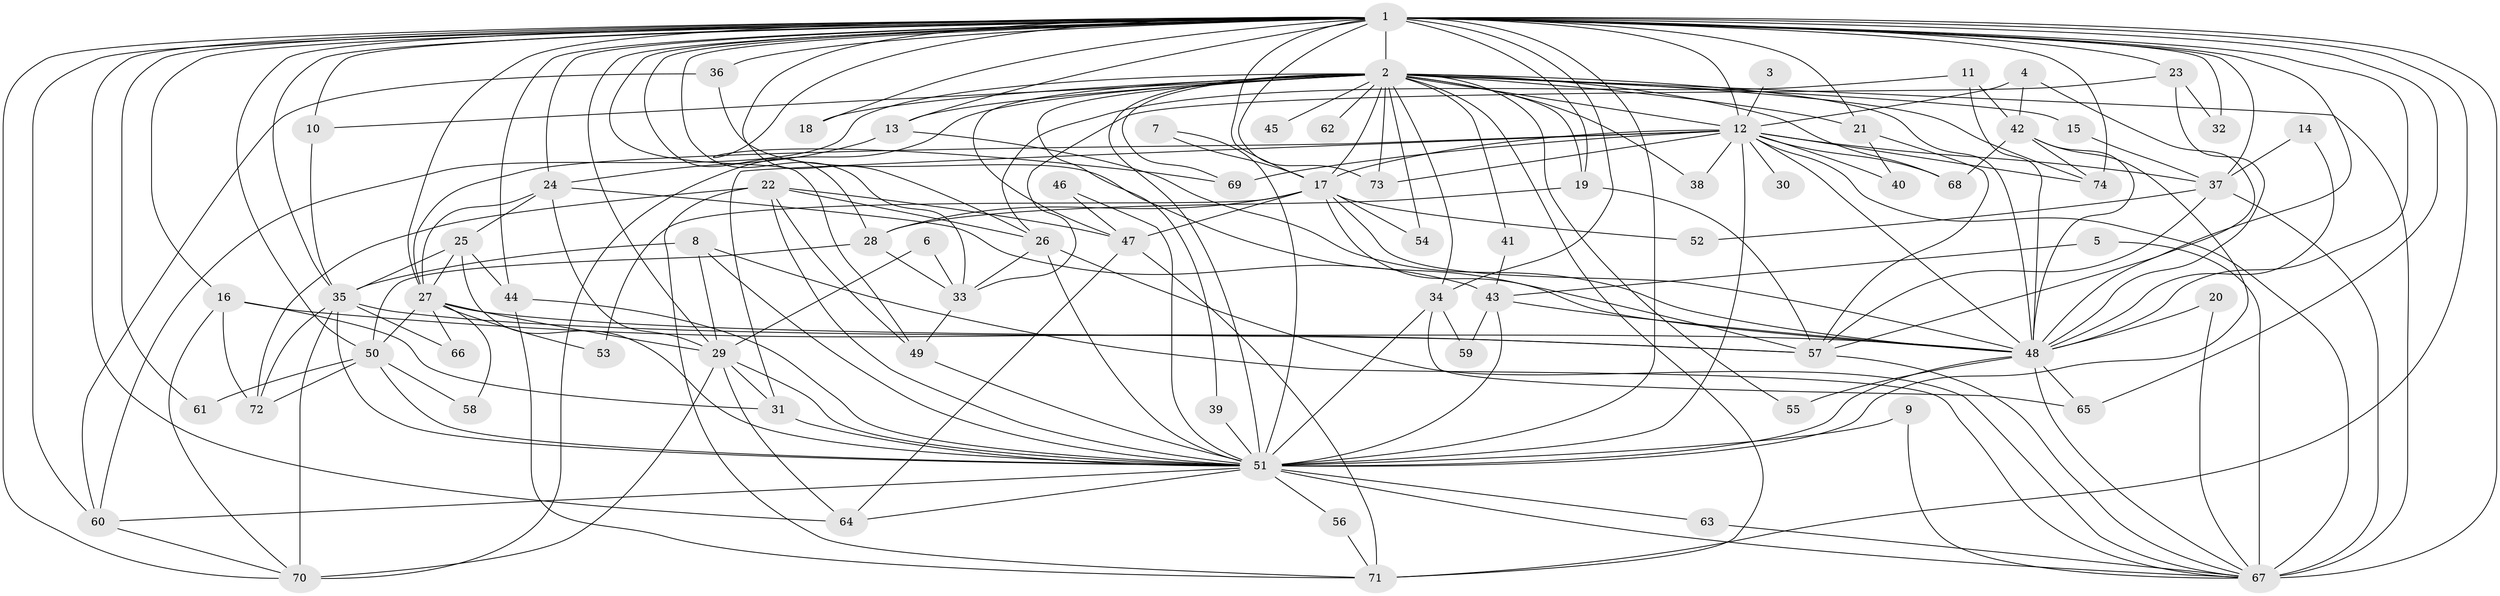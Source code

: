 // original degree distribution, {17: 0.006802721088435374, 23: 0.013605442176870748, 24: 0.013605442176870748, 34: 0.006802721088435374, 26: 0.006802721088435374, 9: 0.006802721088435374, 21: 0.006802721088435374, 19: 0.006802721088435374, 6: 0.047619047619047616, 4: 0.1360544217687075, 3: 0.1836734693877551, 10: 0.006802721088435374, 2: 0.4897959183673469, 5: 0.047619047619047616, 7: 0.006802721088435374, 11: 0.006802721088435374, 8: 0.006802721088435374}
// Generated by graph-tools (version 1.1) at 2025/49/03/09/25 03:49:38]
// undirected, 74 vertices, 200 edges
graph export_dot {
graph [start="1"]
  node [color=gray90,style=filled];
  1;
  2;
  3;
  4;
  5;
  6;
  7;
  8;
  9;
  10;
  11;
  12;
  13;
  14;
  15;
  16;
  17;
  18;
  19;
  20;
  21;
  22;
  23;
  24;
  25;
  26;
  27;
  28;
  29;
  30;
  31;
  32;
  33;
  34;
  35;
  36;
  37;
  38;
  39;
  40;
  41;
  42;
  43;
  44;
  45;
  46;
  47;
  48;
  49;
  50;
  51;
  52;
  53;
  54;
  55;
  56;
  57;
  58;
  59;
  60;
  61;
  62;
  63;
  64;
  65;
  66;
  67;
  68;
  69;
  70;
  71;
  72;
  73;
  74;
  1 -- 2 [weight=8.0];
  1 -- 10 [weight=1.0];
  1 -- 12 [weight=4.0];
  1 -- 13 [weight=1.0];
  1 -- 16 [weight=2.0];
  1 -- 17 [weight=1.0];
  1 -- 18 [weight=1.0];
  1 -- 19 [weight=1.0];
  1 -- 21 [weight=1.0];
  1 -- 23 [weight=1.0];
  1 -- 24 [weight=1.0];
  1 -- 26 [weight=1.0];
  1 -- 27 [weight=2.0];
  1 -- 28 [weight=1.0];
  1 -- 29 [weight=2.0];
  1 -- 32 [weight=1.0];
  1 -- 33 [weight=2.0];
  1 -- 34 [weight=1.0];
  1 -- 35 [weight=1.0];
  1 -- 36 [weight=3.0];
  1 -- 37 [weight=2.0];
  1 -- 44 [weight=1.0];
  1 -- 48 [weight=4.0];
  1 -- 49 [weight=2.0];
  1 -- 50 [weight=1.0];
  1 -- 51 [weight=5.0];
  1 -- 57 [weight=1.0];
  1 -- 60 [weight=1.0];
  1 -- 61 [weight=1.0];
  1 -- 64 [weight=1.0];
  1 -- 65 [weight=1.0];
  1 -- 67 [weight=4.0];
  1 -- 69 [weight=2.0];
  1 -- 70 [weight=1.0];
  1 -- 71 [weight=1.0];
  1 -- 73 [weight=1.0];
  1 -- 74 [weight=1.0];
  2 -- 10 [weight=1.0];
  2 -- 12 [weight=2.0];
  2 -- 13 [weight=2.0];
  2 -- 15 [weight=1.0];
  2 -- 17 [weight=1.0];
  2 -- 18 [weight=1.0];
  2 -- 19 [weight=1.0];
  2 -- 21 [weight=1.0];
  2 -- 34 [weight=1.0];
  2 -- 38 [weight=1.0];
  2 -- 39 [weight=1.0];
  2 -- 41 [weight=1.0];
  2 -- 45 [weight=2.0];
  2 -- 47 [weight=1.0];
  2 -- 48 [weight=2.0];
  2 -- 51 [weight=2.0];
  2 -- 54 [weight=1.0];
  2 -- 55 [weight=1.0];
  2 -- 60 [weight=1.0];
  2 -- 62 [weight=1.0];
  2 -- 67 [weight=2.0];
  2 -- 68 [weight=1.0];
  2 -- 69 [weight=1.0];
  2 -- 70 [weight=2.0];
  2 -- 71 [weight=1.0];
  2 -- 73 [weight=1.0];
  2 -- 74 [weight=1.0];
  3 -- 12 [weight=1.0];
  4 -- 12 [weight=1.0];
  4 -- 42 [weight=1.0];
  4 -- 48 [weight=1.0];
  5 -- 43 [weight=1.0];
  5 -- 67 [weight=1.0];
  6 -- 29 [weight=1.0];
  6 -- 33 [weight=1.0];
  7 -- 17 [weight=1.0];
  7 -- 51 [weight=1.0];
  8 -- 29 [weight=1.0];
  8 -- 35 [weight=1.0];
  8 -- 51 [weight=1.0];
  8 -- 67 [weight=1.0];
  9 -- 51 [weight=1.0];
  9 -- 67 [weight=1.0];
  10 -- 35 [weight=1.0];
  11 -- 26 [weight=1.0];
  11 -- 42 [weight=1.0];
  11 -- 48 [weight=1.0];
  12 -- 17 [weight=1.0];
  12 -- 27 [weight=1.0];
  12 -- 30 [weight=1.0];
  12 -- 31 [weight=1.0];
  12 -- 37 [weight=1.0];
  12 -- 38 [weight=1.0];
  12 -- 40 [weight=1.0];
  12 -- 48 [weight=1.0];
  12 -- 51 [weight=1.0];
  12 -- 67 [weight=1.0];
  12 -- 68 [weight=1.0];
  12 -- 69 [weight=1.0];
  12 -- 73 [weight=1.0];
  12 -- 74 [weight=1.0];
  13 -- 24 [weight=1.0];
  13 -- 48 [weight=1.0];
  14 -- 37 [weight=1.0];
  14 -- 48 [weight=1.0];
  15 -- 37 [weight=1.0];
  16 -- 31 [weight=1.0];
  16 -- 57 [weight=1.0];
  16 -- 70 [weight=1.0];
  16 -- 72 [weight=1.0];
  17 -- 28 [weight=1.0];
  17 -- 47 [weight=1.0];
  17 -- 48 [weight=1.0];
  17 -- 52 [weight=1.0];
  17 -- 53 [weight=1.0];
  17 -- 54 [weight=1.0];
  17 -- 57 [weight=1.0];
  19 -- 28 [weight=1.0];
  19 -- 57 [weight=1.0];
  20 -- 48 [weight=1.0];
  20 -- 67 [weight=1.0];
  21 -- 40 [weight=1.0];
  21 -- 57 [weight=1.0];
  22 -- 26 [weight=1.0];
  22 -- 47 [weight=1.0];
  22 -- 49 [weight=1.0];
  22 -- 51 [weight=1.0];
  22 -- 71 [weight=1.0];
  22 -- 72 [weight=1.0];
  23 -- 32 [weight=1.0];
  23 -- 33 [weight=1.0];
  23 -- 48 [weight=1.0];
  24 -- 25 [weight=1.0];
  24 -- 27 [weight=1.0];
  24 -- 29 [weight=1.0];
  24 -- 43 [weight=1.0];
  25 -- 27 [weight=1.0];
  25 -- 35 [weight=1.0];
  25 -- 44 [weight=1.0];
  25 -- 51 [weight=1.0];
  26 -- 33 [weight=1.0];
  26 -- 51 [weight=1.0];
  26 -- 67 [weight=1.0];
  27 -- 29 [weight=1.0];
  27 -- 50 [weight=1.0];
  27 -- 53 [weight=1.0];
  27 -- 57 [weight=1.0];
  27 -- 58 [weight=1.0];
  27 -- 66 [weight=1.0];
  28 -- 33 [weight=1.0];
  28 -- 50 [weight=1.0];
  29 -- 31 [weight=1.0];
  29 -- 51 [weight=1.0];
  29 -- 64 [weight=1.0];
  29 -- 70 [weight=1.0];
  31 -- 51 [weight=1.0];
  33 -- 49 [weight=1.0];
  34 -- 51 [weight=1.0];
  34 -- 59 [weight=1.0];
  34 -- 65 [weight=1.0];
  35 -- 48 [weight=1.0];
  35 -- 51 [weight=1.0];
  35 -- 66 [weight=1.0];
  35 -- 70 [weight=1.0];
  35 -- 72 [weight=1.0];
  36 -- 48 [weight=1.0];
  36 -- 60 [weight=1.0];
  37 -- 52 [weight=1.0];
  37 -- 57 [weight=1.0];
  37 -- 67 [weight=1.0];
  39 -- 51 [weight=1.0];
  41 -- 43 [weight=1.0];
  42 -- 48 [weight=1.0];
  42 -- 51 [weight=1.0];
  42 -- 68 [weight=1.0];
  42 -- 74 [weight=1.0];
  43 -- 48 [weight=1.0];
  43 -- 51 [weight=2.0];
  43 -- 59 [weight=1.0];
  44 -- 51 [weight=1.0];
  44 -- 71 [weight=1.0];
  46 -- 47 [weight=1.0];
  46 -- 51 [weight=1.0];
  47 -- 64 [weight=1.0];
  47 -- 71 [weight=1.0];
  48 -- 51 [weight=1.0];
  48 -- 55 [weight=1.0];
  48 -- 65 [weight=1.0];
  48 -- 67 [weight=1.0];
  49 -- 51 [weight=1.0];
  50 -- 51 [weight=2.0];
  50 -- 58 [weight=1.0];
  50 -- 61 [weight=1.0];
  50 -- 72 [weight=1.0];
  51 -- 56 [weight=1.0];
  51 -- 60 [weight=1.0];
  51 -- 63 [weight=1.0];
  51 -- 64 [weight=1.0];
  51 -- 67 [weight=1.0];
  56 -- 71 [weight=1.0];
  57 -- 67 [weight=1.0];
  60 -- 70 [weight=1.0];
  63 -- 67 [weight=1.0];
}
